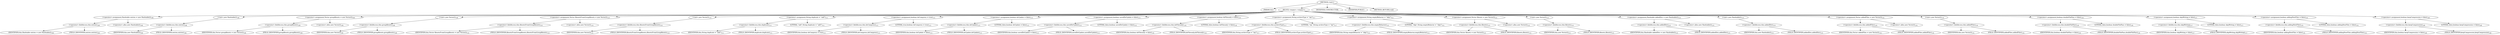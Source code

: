 digraph "&lt;init&gt;" {  
"3139" [label = <(METHOD,&lt;init&gt;)> ]
"3140" [label = <(PARAM,this)> ]
"3141" [label = <(BLOCK,&lt;empty&gt;,&lt;empty&gt;)> ]
"3142" [label = <(&lt;operator&gt;.assignment,Hashtable entries = new Hashtable())<SUB>108</SUB>> ]
"3143" [label = <(&lt;operator&gt;.fieldAccess,this.entries)<SUB>108</SUB>> ]
"3144" [label = <(IDENTIFIER,this,Hashtable entries = new Hashtable())<SUB>108</SUB>> ]
"3145" [label = <(FIELD_IDENTIFIER,entries,entries)<SUB>108</SUB>> ]
"3146" [label = <(&lt;operator&gt;.alloc,new Hashtable())<SUB>108</SUB>> ]
"3147" [label = <(&lt;init&gt;,new Hashtable())<SUB>108</SUB>> ]
"3148" [label = <(&lt;operator&gt;.fieldAccess,this.entries)<SUB>108</SUB>> ]
"3149" [label = <(IDENTIFIER,this,new Hashtable())<SUB>108</SUB>> ]
"3150" [label = <(FIELD_IDENTIFIER,entries,entries)<SUB>108</SUB>> ]
"3151" [label = <(&lt;operator&gt;.assignment,Vector groupfilesets = new Vector())<SUB>109</SUB>> ]
"3152" [label = <(&lt;operator&gt;.fieldAccess,this.groupfilesets)<SUB>109</SUB>> ]
"3153" [label = <(IDENTIFIER,this,Vector groupfilesets = new Vector())<SUB>109</SUB>> ]
"3154" [label = <(FIELD_IDENTIFIER,groupfilesets,groupfilesets)<SUB>109</SUB>> ]
"3155" [label = <(&lt;operator&gt;.alloc,new Vector())<SUB>109</SUB>> ]
"3156" [label = <(&lt;init&gt;,new Vector())<SUB>109</SUB>> ]
"3157" [label = <(&lt;operator&gt;.fieldAccess,this.groupfilesets)<SUB>109</SUB>> ]
"3158" [label = <(IDENTIFIER,this,new Vector())<SUB>109</SUB>> ]
"3159" [label = <(FIELD_IDENTIFIER,groupfilesets,groupfilesets)<SUB>109</SUB>> ]
"3160" [label = <(&lt;operator&gt;.assignment,Vector filesetsFromGroupfilesets = new Vector())<SUB>110</SUB>> ]
"3161" [label = <(&lt;operator&gt;.fieldAccess,this.filesetsFromGroupfilesets)<SUB>110</SUB>> ]
"3162" [label = <(IDENTIFIER,this,Vector filesetsFromGroupfilesets = new Vector())<SUB>110</SUB>> ]
"3163" [label = <(FIELD_IDENTIFIER,filesetsFromGroupfilesets,filesetsFromGroupfilesets)<SUB>110</SUB>> ]
"3164" [label = <(&lt;operator&gt;.alloc,new Vector())<SUB>110</SUB>> ]
"3165" [label = <(&lt;init&gt;,new Vector())<SUB>110</SUB>> ]
"3166" [label = <(&lt;operator&gt;.fieldAccess,this.filesetsFromGroupfilesets)<SUB>110</SUB>> ]
"3167" [label = <(IDENTIFIER,this,new Vector())<SUB>110</SUB>> ]
"3168" [label = <(FIELD_IDENTIFIER,filesetsFromGroupfilesets,filesetsFromGroupfilesets)<SUB>110</SUB>> ]
"3169" [label = <(&lt;operator&gt;.assignment,String duplicate = &quot;add&quot;)<SUB>111</SUB>> ]
"3170" [label = <(&lt;operator&gt;.fieldAccess,this.duplicate)<SUB>111</SUB>> ]
"3171" [label = <(IDENTIFIER,this,String duplicate = &quot;add&quot;)<SUB>111</SUB>> ]
"3172" [label = <(FIELD_IDENTIFIER,duplicate,duplicate)<SUB>111</SUB>> ]
"3173" [label = <(LITERAL,&quot;add&quot;,String duplicate = &quot;add&quot;)<SUB>111</SUB>> ]
"3174" [label = <(&lt;operator&gt;.assignment,boolean doCompress = true)<SUB>112</SUB>> ]
"3175" [label = <(&lt;operator&gt;.fieldAccess,this.doCompress)<SUB>112</SUB>> ]
"3176" [label = <(IDENTIFIER,this,boolean doCompress = true)<SUB>112</SUB>> ]
"3177" [label = <(FIELD_IDENTIFIER,doCompress,doCompress)<SUB>112</SUB>> ]
"3178" [label = <(LITERAL,true,boolean doCompress = true)<SUB>112</SUB>> ]
"3179" [label = <(&lt;operator&gt;.assignment,boolean doUpdate = false)<SUB>113</SUB>> ]
"3180" [label = <(&lt;operator&gt;.fieldAccess,this.doUpdate)<SUB>113</SUB>> ]
"3181" [label = <(IDENTIFIER,this,boolean doUpdate = false)<SUB>113</SUB>> ]
"3182" [label = <(FIELD_IDENTIFIER,doUpdate,doUpdate)<SUB>113</SUB>> ]
"3183" [label = <(LITERAL,false,boolean doUpdate = false)<SUB>113</SUB>> ]
"3184" [label = <(&lt;operator&gt;.assignment,boolean savedDoUpdate = false)<SUB>115</SUB>> ]
"3185" [label = <(&lt;operator&gt;.fieldAccess,this.savedDoUpdate)<SUB>115</SUB>> ]
"3186" [label = <(IDENTIFIER,this,boolean savedDoUpdate = false)<SUB>115</SUB>> ]
"3187" [label = <(FIELD_IDENTIFIER,savedDoUpdate,savedDoUpdate)<SUB>115</SUB>> ]
"3188" [label = <(LITERAL,false,boolean savedDoUpdate = false)<SUB>115</SUB>> ]
"3189" [label = <(&lt;operator&gt;.assignment,boolean doFilesonly = false)<SUB>116</SUB>> ]
"3190" [label = <(&lt;operator&gt;.fieldAccess,this.doFilesonly)<SUB>116</SUB>> ]
"3191" [label = <(IDENTIFIER,this,boolean doFilesonly = false)<SUB>116</SUB>> ]
"3192" [label = <(FIELD_IDENTIFIER,doFilesonly,doFilesonly)<SUB>116</SUB>> ]
"3193" [label = <(LITERAL,false,boolean doFilesonly = false)<SUB>116</SUB>> ]
"3194" [label = <(&lt;operator&gt;.assignment,String archiveType = &quot;zip&quot;)<SUB>117</SUB>> ]
"3195" [label = <(&lt;operator&gt;.fieldAccess,this.archiveType)<SUB>117</SUB>> ]
"3196" [label = <(IDENTIFIER,this,String archiveType = &quot;zip&quot;)<SUB>117</SUB>> ]
"3197" [label = <(FIELD_IDENTIFIER,archiveType,archiveType)<SUB>117</SUB>> ]
"3198" [label = <(LITERAL,&quot;zip&quot;,String archiveType = &quot;zip&quot;)<SUB>117</SUB>> ]
"3199" [label = <(&lt;operator&gt;.assignment,String emptyBehavior = &quot;skip&quot;)<SUB>121</SUB>> ]
"3200" [label = <(&lt;operator&gt;.fieldAccess,this.emptyBehavior)<SUB>121</SUB>> ]
"3201" [label = <(IDENTIFIER,this,String emptyBehavior = &quot;skip&quot;)<SUB>121</SUB>> ]
"3202" [label = <(FIELD_IDENTIFIER,emptyBehavior,emptyBehavior)<SUB>121</SUB>> ]
"3203" [label = <(LITERAL,&quot;skip&quot;,String emptyBehavior = &quot;skip&quot;)<SUB>121</SUB>> ]
"3204" [label = <(&lt;operator&gt;.assignment,Vector filesets = new Vector())<SUB>122</SUB>> ]
"3205" [label = <(&lt;operator&gt;.fieldAccess,this.filesets)<SUB>122</SUB>> ]
"3206" [label = <(IDENTIFIER,this,Vector filesets = new Vector())<SUB>122</SUB>> ]
"3207" [label = <(FIELD_IDENTIFIER,filesets,filesets)<SUB>122</SUB>> ]
"3208" [label = <(&lt;operator&gt;.alloc,new Vector())<SUB>122</SUB>> ]
"3209" [label = <(&lt;init&gt;,new Vector())<SUB>122</SUB>> ]
"3210" [label = <(&lt;operator&gt;.fieldAccess,this.filesets)<SUB>122</SUB>> ]
"3211" [label = <(IDENTIFIER,this,new Vector())<SUB>122</SUB>> ]
"3212" [label = <(FIELD_IDENTIFIER,filesets,filesets)<SUB>122</SUB>> ]
"3213" [label = <(&lt;operator&gt;.assignment,Hashtable addedDirs = new Hashtable())<SUB>123</SUB>> ]
"3214" [label = <(&lt;operator&gt;.fieldAccess,this.addedDirs)<SUB>123</SUB>> ]
"3215" [label = <(IDENTIFIER,this,Hashtable addedDirs = new Hashtable())<SUB>123</SUB>> ]
"3216" [label = <(FIELD_IDENTIFIER,addedDirs,addedDirs)<SUB>123</SUB>> ]
"3217" [label = <(&lt;operator&gt;.alloc,new Hashtable())<SUB>123</SUB>> ]
"3218" [label = <(&lt;init&gt;,new Hashtable())<SUB>123</SUB>> ]
"3219" [label = <(&lt;operator&gt;.fieldAccess,this.addedDirs)<SUB>123</SUB>> ]
"3220" [label = <(IDENTIFIER,this,new Hashtable())<SUB>123</SUB>> ]
"3221" [label = <(FIELD_IDENTIFIER,addedDirs,addedDirs)<SUB>123</SUB>> ]
"3222" [label = <(&lt;operator&gt;.assignment,Vector addedFiles = new Vector())<SUB>124</SUB>> ]
"3223" [label = <(&lt;operator&gt;.fieldAccess,this.addedFiles)<SUB>124</SUB>> ]
"3224" [label = <(IDENTIFIER,this,Vector addedFiles = new Vector())<SUB>124</SUB>> ]
"3225" [label = <(FIELD_IDENTIFIER,addedFiles,addedFiles)<SUB>124</SUB>> ]
"3226" [label = <(&lt;operator&gt;.alloc,new Vector())<SUB>124</SUB>> ]
"3227" [label = <(&lt;init&gt;,new Vector())<SUB>124</SUB>> ]
"3228" [label = <(&lt;operator&gt;.fieldAccess,this.addedFiles)<SUB>124</SUB>> ]
"3229" [label = <(IDENTIFIER,this,new Vector())<SUB>124</SUB>> ]
"3230" [label = <(FIELD_IDENTIFIER,addedFiles,addedFiles)<SUB>124</SUB>> ]
"3231" [label = <(&lt;operator&gt;.assignment,boolean doubleFilePass = false)<SUB>126</SUB>> ]
"3232" [label = <(&lt;operator&gt;.fieldAccess,this.doubleFilePass)<SUB>126</SUB>> ]
"3233" [label = <(IDENTIFIER,this,boolean doubleFilePass = false)<SUB>126</SUB>> ]
"3234" [label = <(FIELD_IDENTIFIER,doubleFilePass,doubleFilePass)<SUB>126</SUB>> ]
"3235" [label = <(LITERAL,false,boolean doubleFilePass = false)<SUB>126</SUB>> ]
"3236" [label = <(&lt;operator&gt;.assignment,boolean skipWriting = false)<SUB>127</SUB>> ]
"3237" [label = <(&lt;operator&gt;.fieldAccess,this.skipWriting)<SUB>127</SUB>> ]
"3238" [label = <(IDENTIFIER,this,boolean skipWriting = false)<SUB>127</SUB>> ]
"3239" [label = <(FIELD_IDENTIFIER,skipWriting,skipWriting)<SUB>127</SUB>> ]
"3240" [label = <(LITERAL,false,boolean skipWriting = false)<SUB>127</SUB>> ]
"3241" [label = <(&lt;operator&gt;.assignment,boolean addingNewFiles = false)<SUB>135</SUB>> ]
"3242" [label = <(&lt;operator&gt;.fieldAccess,this.addingNewFiles)<SUB>135</SUB>> ]
"3243" [label = <(IDENTIFIER,this,boolean addingNewFiles = false)<SUB>135</SUB>> ]
"3244" [label = <(FIELD_IDENTIFIER,addingNewFiles,addingNewFiles)<SUB>135</SUB>> ]
"3245" [label = <(LITERAL,false,boolean addingNewFiles = false)<SUB>135</SUB>> ]
"3246" [label = <(&lt;operator&gt;.assignment,boolean keepCompression = false)<SUB>149</SUB>> ]
"3247" [label = <(&lt;operator&gt;.fieldAccess,this.keepCompression)<SUB>149</SUB>> ]
"3248" [label = <(IDENTIFIER,this,boolean keepCompression = false)<SUB>149</SUB>> ]
"3249" [label = <(FIELD_IDENTIFIER,keepCompression,keepCompression)<SUB>149</SUB>> ]
"3250" [label = <(LITERAL,false,boolean keepCompression = false)<SUB>149</SUB>> ]
"3251" [label = <(MODIFIER,CONSTRUCTOR)> ]
"3252" [label = <(MODIFIER,PUBLIC)> ]
"3253" [label = <(METHOD_RETURN,void)> ]
  "3139" -> "3140" 
  "3139" -> "3141" 
  "3139" -> "3251" 
  "3139" -> "3252" 
  "3139" -> "3253" 
  "3141" -> "3142" 
  "3141" -> "3147" 
  "3141" -> "3151" 
  "3141" -> "3156" 
  "3141" -> "3160" 
  "3141" -> "3165" 
  "3141" -> "3169" 
  "3141" -> "3174" 
  "3141" -> "3179" 
  "3141" -> "3184" 
  "3141" -> "3189" 
  "3141" -> "3194" 
  "3141" -> "3199" 
  "3141" -> "3204" 
  "3141" -> "3209" 
  "3141" -> "3213" 
  "3141" -> "3218" 
  "3141" -> "3222" 
  "3141" -> "3227" 
  "3141" -> "3231" 
  "3141" -> "3236" 
  "3141" -> "3241" 
  "3141" -> "3246" 
  "3142" -> "3143" 
  "3142" -> "3146" 
  "3143" -> "3144" 
  "3143" -> "3145" 
  "3147" -> "3148" 
  "3148" -> "3149" 
  "3148" -> "3150" 
  "3151" -> "3152" 
  "3151" -> "3155" 
  "3152" -> "3153" 
  "3152" -> "3154" 
  "3156" -> "3157" 
  "3157" -> "3158" 
  "3157" -> "3159" 
  "3160" -> "3161" 
  "3160" -> "3164" 
  "3161" -> "3162" 
  "3161" -> "3163" 
  "3165" -> "3166" 
  "3166" -> "3167" 
  "3166" -> "3168" 
  "3169" -> "3170" 
  "3169" -> "3173" 
  "3170" -> "3171" 
  "3170" -> "3172" 
  "3174" -> "3175" 
  "3174" -> "3178" 
  "3175" -> "3176" 
  "3175" -> "3177" 
  "3179" -> "3180" 
  "3179" -> "3183" 
  "3180" -> "3181" 
  "3180" -> "3182" 
  "3184" -> "3185" 
  "3184" -> "3188" 
  "3185" -> "3186" 
  "3185" -> "3187" 
  "3189" -> "3190" 
  "3189" -> "3193" 
  "3190" -> "3191" 
  "3190" -> "3192" 
  "3194" -> "3195" 
  "3194" -> "3198" 
  "3195" -> "3196" 
  "3195" -> "3197" 
  "3199" -> "3200" 
  "3199" -> "3203" 
  "3200" -> "3201" 
  "3200" -> "3202" 
  "3204" -> "3205" 
  "3204" -> "3208" 
  "3205" -> "3206" 
  "3205" -> "3207" 
  "3209" -> "3210" 
  "3210" -> "3211" 
  "3210" -> "3212" 
  "3213" -> "3214" 
  "3213" -> "3217" 
  "3214" -> "3215" 
  "3214" -> "3216" 
  "3218" -> "3219" 
  "3219" -> "3220" 
  "3219" -> "3221" 
  "3222" -> "3223" 
  "3222" -> "3226" 
  "3223" -> "3224" 
  "3223" -> "3225" 
  "3227" -> "3228" 
  "3228" -> "3229" 
  "3228" -> "3230" 
  "3231" -> "3232" 
  "3231" -> "3235" 
  "3232" -> "3233" 
  "3232" -> "3234" 
  "3236" -> "3237" 
  "3236" -> "3240" 
  "3237" -> "3238" 
  "3237" -> "3239" 
  "3241" -> "3242" 
  "3241" -> "3245" 
  "3242" -> "3243" 
  "3242" -> "3244" 
  "3246" -> "3247" 
  "3246" -> "3250" 
  "3247" -> "3248" 
  "3247" -> "3249" 
}
